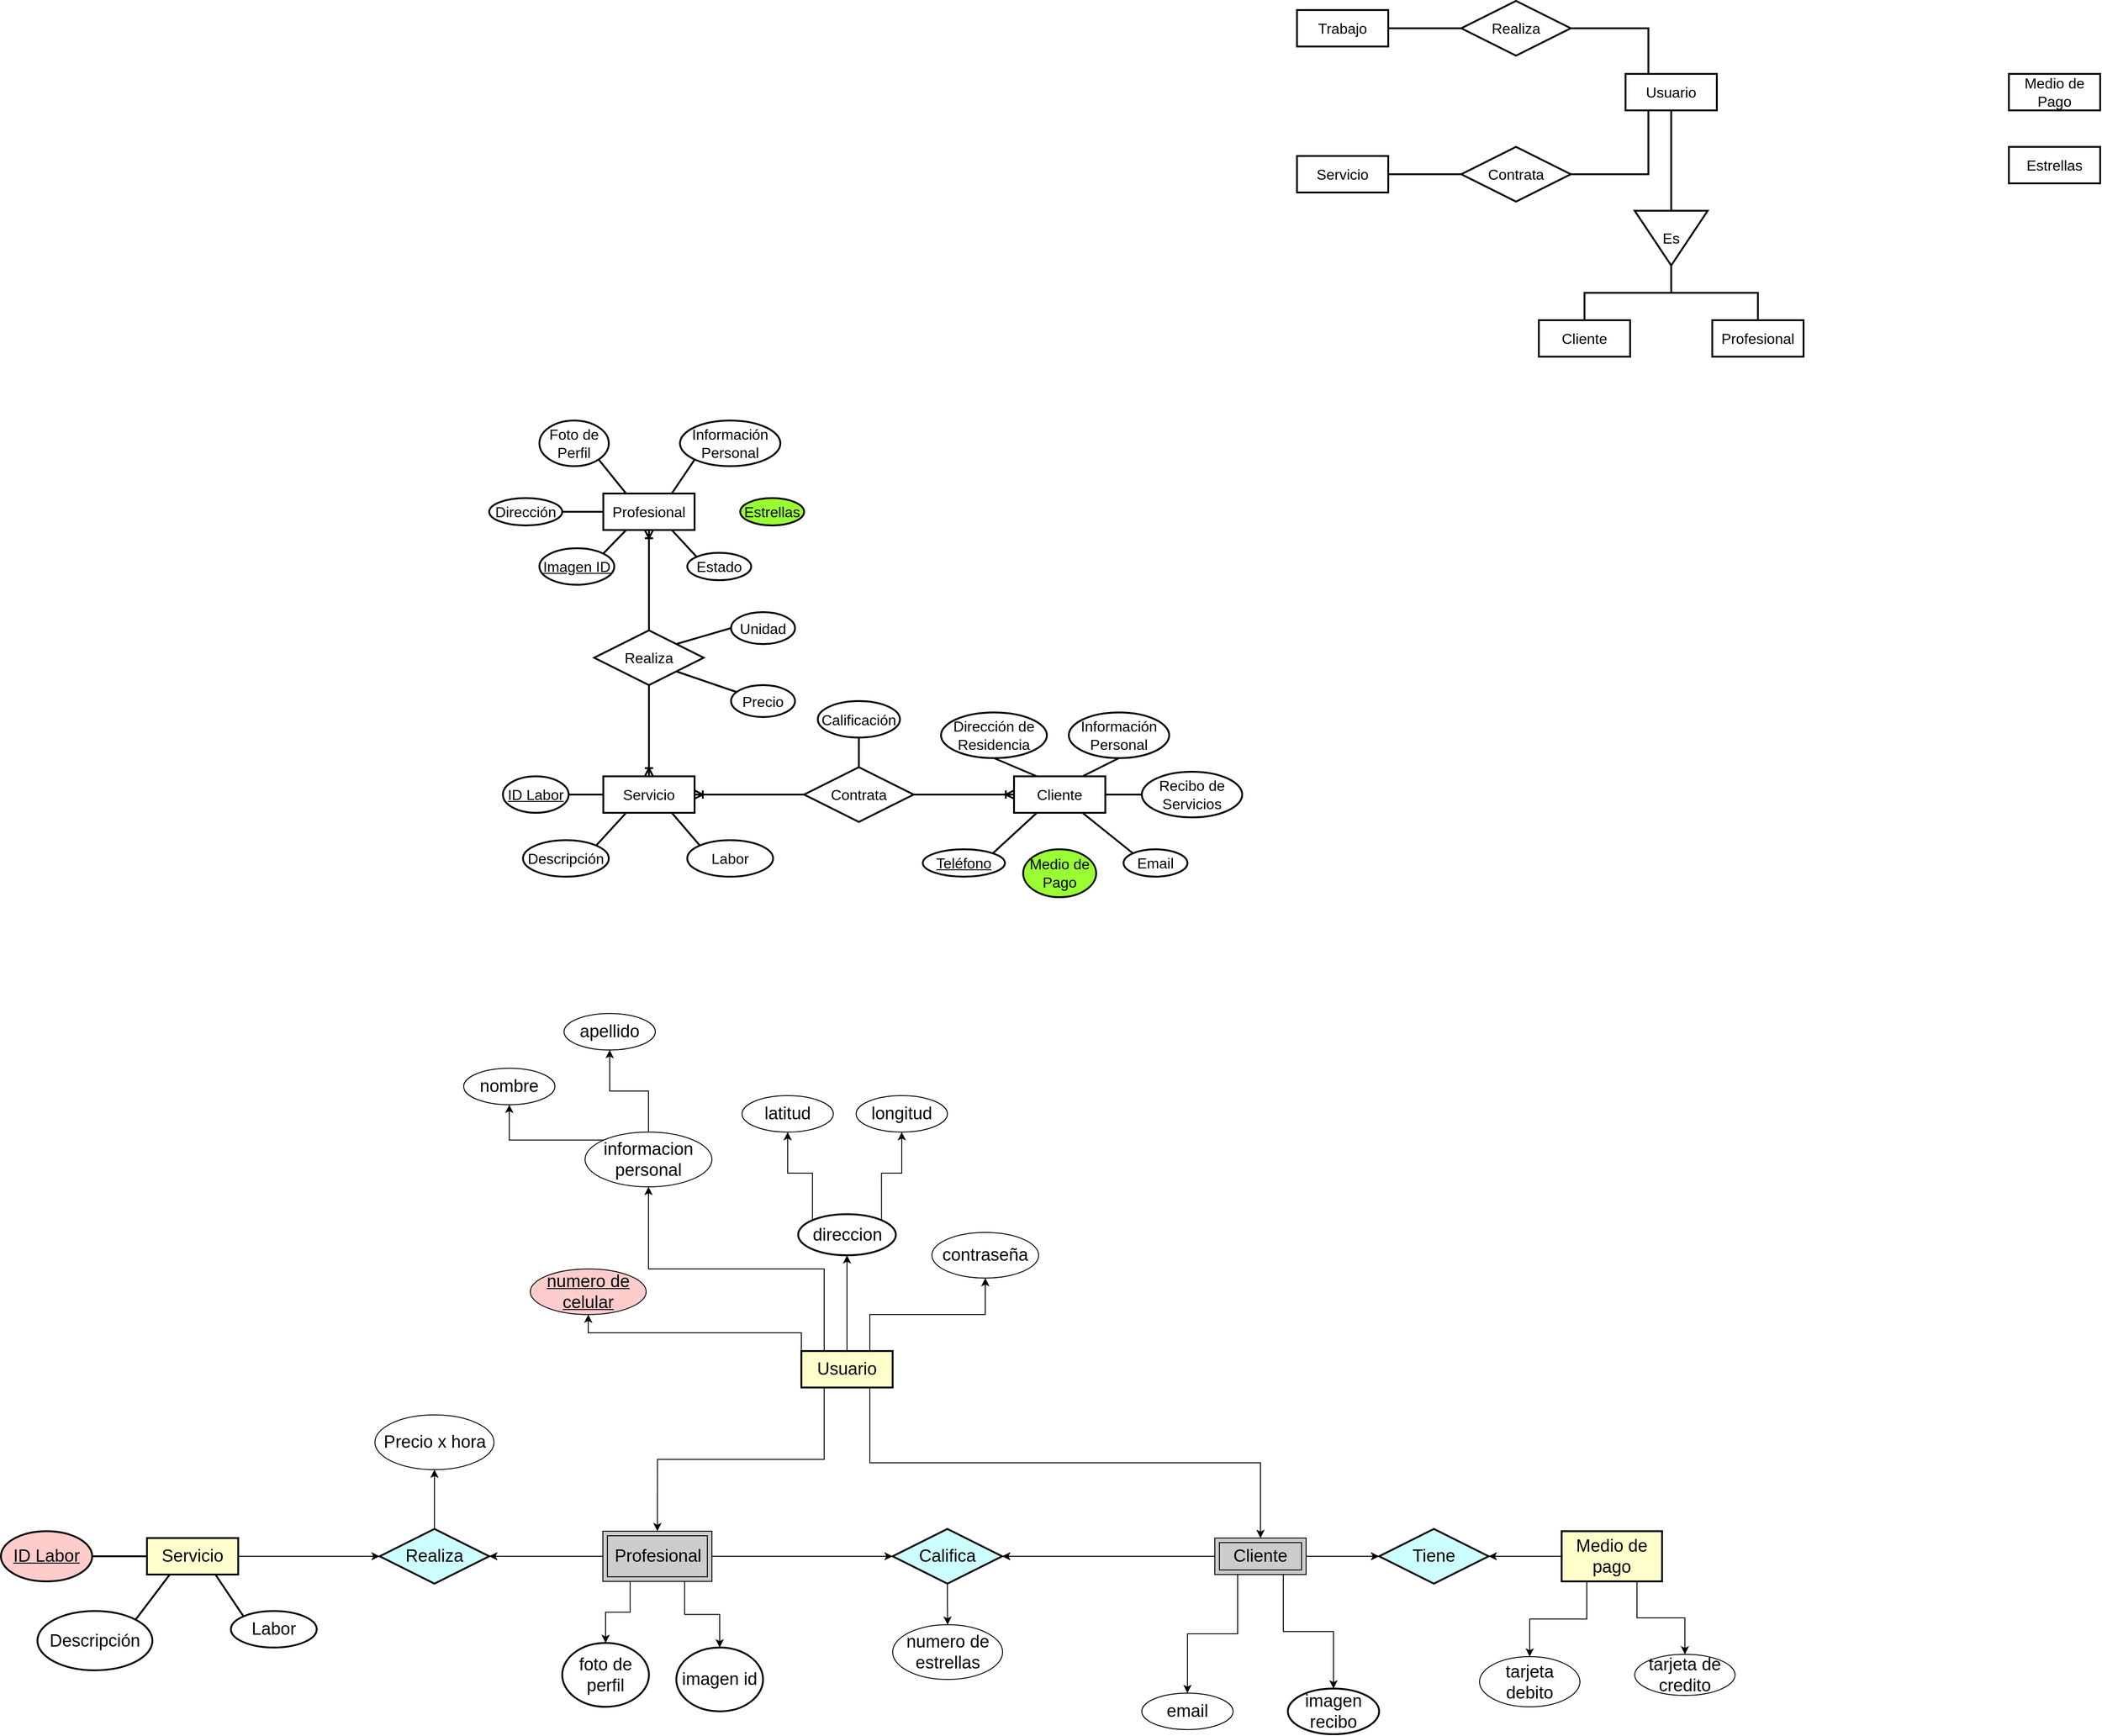<mxfile version="22.1.5" type="github">
  <diagram name="Página-1" id="cCKO2vU_R3Nvwjt6O_Bb">
    <mxGraphModel dx="1639" dy="1651" grid="1" gridSize="10" guides="1" tooltips="1" connect="1" arrows="1" fold="1" page="1" pageScale="1" pageWidth="827" pageHeight="1169" math="0" shadow="0">
      <root>
        <mxCell id="0" />
        <mxCell id="1" parent="0" />
        <mxCell id="8-Lv-CJE16GWGZzQea9U-9" style="edgeStyle=orthogonalEdgeStyle;rounded=0;orthogonalLoop=1;jettySize=auto;html=1;exitX=0.5;exitY=1;exitDx=0;exitDy=0;entryX=0.5;entryY=0;entryDx=0;entryDy=0;strokeWidth=2;endArrow=none;endFill=0;startArrow=ERoneToMany;startFill=0;" parent="1" source="zTk_jniPwo0BafnFYXpP-2" target="8-Lv-CJE16GWGZzQea9U-6" edge="1">
          <mxGeometry relative="1" as="geometry" />
        </mxCell>
        <mxCell id="8-Lv-CJE16GWGZzQea9U-25" style="edgeStyle=orthogonalEdgeStyle;rounded=0;orthogonalLoop=1;jettySize=auto;html=1;exitX=0;exitY=0.5;exitDx=0;exitDy=0;entryX=1;entryY=0.5;entryDx=0;entryDy=0;endArrow=none;endFill=0;strokeWidth=2;" parent="1" source="zTk_jniPwo0BafnFYXpP-2" target="N90UWdWT46t-Qlg6uNlZ-9" edge="1">
          <mxGeometry relative="1" as="geometry" />
        </mxCell>
        <mxCell id="8-Lv-CJE16GWGZzQea9U-27" style="rounded=0;orthogonalLoop=1;jettySize=auto;html=1;exitX=0.25;exitY=0;exitDx=0;exitDy=0;entryX=1;entryY=1;entryDx=0;entryDy=0;endArrow=none;endFill=0;strokeWidth=2;" parent="1" source="zTk_jniPwo0BafnFYXpP-2" target="8-Lv-CJE16GWGZzQea9U-1" edge="1">
          <mxGeometry relative="1" as="geometry" />
        </mxCell>
        <mxCell id="8-Lv-CJE16GWGZzQea9U-28" style="rounded=0;orthogonalLoop=1;jettySize=auto;html=1;exitX=0.75;exitY=0;exitDx=0;exitDy=0;entryX=0;entryY=1;entryDx=0;entryDy=0;endArrow=none;endFill=0;strokeWidth=2;" parent="1" source="zTk_jniPwo0BafnFYXpP-2" target="N90UWdWT46t-Qlg6uNlZ-8" edge="1">
          <mxGeometry relative="1" as="geometry" />
        </mxCell>
        <mxCell id="8-Lv-CJE16GWGZzQea9U-29" style="rounded=0;orthogonalLoop=1;jettySize=auto;html=1;exitX=0.25;exitY=1;exitDx=0;exitDy=0;entryX=1;entryY=0;entryDx=0;entryDy=0;endArrow=none;endFill=0;strokeWidth=2;" parent="1" source="zTk_jniPwo0BafnFYXpP-2" target="8-Lv-CJE16GWGZzQea9U-2" edge="1">
          <mxGeometry relative="1" as="geometry" />
        </mxCell>
        <mxCell id="8-Lv-CJE16GWGZzQea9U-30" style="rounded=0;orthogonalLoop=1;jettySize=auto;html=1;exitX=0.75;exitY=1;exitDx=0;exitDy=0;entryX=0;entryY=0;entryDx=0;entryDy=0;endArrow=none;endFill=0;strokeWidth=2;" parent="1" source="zTk_jniPwo0BafnFYXpP-2" target="8-Lv-CJE16GWGZzQea9U-19" edge="1">
          <mxGeometry relative="1" as="geometry" />
        </mxCell>
        <mxCell id="zTk_jniPwo0BafnFYXpP-2" value="Profesional" style="whiteSpace=wrap;html=1;align=center;strokeWidth=2;fontSize=16;" parent="1" vertex="1">
          <mxGeometry x="150" y="340" width="100" height="40" as="geometry" />
        </mxCell>
        <mxCell id="8-Lv-CJE16GWGZzQea9U-40" style="edgeStyle=orthogonalEdgeStyle;rounded=0;orthogonalLoop=1;jettySize=auto;html=1;exitX=0;exitY=0.5;exitDx=0;exitDy=0;entryX=1;entryY=0.5;entryDx=0;entryDy=0;endArrow=none;endFill=0;strokeWidth=2;startArrow=ERoneToMany;startFill=0;" parent="1" source="zTk_jniPwo0BafnFYXpP-5" target="N90UWdWT46t-Qlg6uNlZ-3" edge="1">
          <mxGeometry relative="1" as="geometry" />
        </mxCell>
        <mxCell id="8-Lv-CJE16GWGZzQea9U-42" style="rounded=0;orthogonalLoop=1;jettySize=auto;html=1;exitX=0.25;exitY=1;exitDx=0;exitDy=0;entryX=1;entryY=0;entryDx=0;entryDy=0;endArrow=none;endFill=0;strokeWidth=2;" parent="1" source="zTk_jniPwo0BafnFYXpP-5" target="8-Lv-CJE16GWGZzQea9U-16" edge="1">
          <mxGeometry relative="1" as="geometry" />
        </mxCell>
        <mxCell id="8-Lv-CJE16GWGZzQea9U-43" style="rounded=0;orthogonalLoop=1;jettySize=auto;html=1;exitX=0.75;exitY=1;exitDx=0;exitDy=0;entryX=0;entryY=0;entryDx=0;entryDy=0;endArrow=none;endFill=0;strokeWidth=2;" parent="1" source="zTk_jniPwo0BafnFYXpP-5" target="8-Lv-CJE16GWGZzQea9U-17" edge="1">
          <mxGeometry relative="1" as="geometry" />
        </mxCell>
        <mxCell id="8-Lv-CJE16GWGZzQea9U-44" style="rounded=0;orthogonalLoop=1;jettySize=auto;html=1;exitX=1;exitY=0.5;exitDx=0;exitDy=0;endArrow=none;endFill=0;strokeWidth=2;" parent="1" source="zTk_jniPwo0BafnFYXpP-5" target="8-Lv-CJE16GWGZzQea9U-15" edge="1">
          <mxGeometry relative="1" as="geometry" />
        </mxCell>
        <mxCell id="8-Lv-CJE16GWGZzQea9U-45" style="rounded=0;orthogonalLoop=1;jettySize=auto;html=1;exitX=0.25;exitY=0;exitDx=0;exitDy=0;entryX=0.5;entryY=1;entryDx=0;entryDy=0;endArrow=none;endFill=0;strokeWidth=2;" parent="1" source="zTk_jniPwo0BafnFYXpP-5" target="8-Lv-CJE16GWGZzQea9U-14" edge="1">
          <mxGeometry relative="1" as="geometry" />
        </mxCell>
        <mxCell id="zTk_jniPwo0BafnFYXpP-5" value="&lt;div&gt;Cliente&lt;/div&gt;" style="whiteSpace=wrap;html=1;align=center;strokeWidth=2;fontSize=16;" parent="1" vertex="1">
          <mxGeometry x="600" y="650" width="100" height="40" as="geometry" />
        </mxCell>
        <mxCell id="8-Lv-CJE16GWGZzQea9U-39" style="edgeStyle=orthogonalEdgeStyle;rounded=0;orthogonalLoop=1;jettySize=auto;html=1;exitX=0.5;exitY=0;exitDx=0;exitDy=0;entryX=0.5;entryY=1;entryDx=0;entryDy=0;endArrow=none;endFill=0;strokeWidth=2;" parent="1" source="N90UWdWT46t-Qlg6uNlZ-3" target="8-Lv-CJE16GWGZzQea9U-23" edge="1">
          <mxGeometry relative="1" as="geometry" />
        </mxCell>
        <mxCell id="N90UWdWT46t-Qlg6uNlZ-3" value="Contrata" style="shape=rhombus;perimeter=rhombusPerimeter;whiteSpace=wrap;html=1;align=center;strokeWidth=2;fontSize=16;" parent="1" vertex="1">
          <mxGeometry x="370" y="640" width="120" height="60" as="geometry" />
        </mxCell>
        <mxCell id="N90UWdWT46t-Qlg6uNlZ-8" value="Información Personal" style="ellipse;whiteSpace=wrap;html=1;align=center;fontSize=16;strokeWidth=2;" parent="1" vertex="1">
          <mxGeometry x="234" y="260" width="110" height="50" as="geometry" />
        </mxCell>
        <mxCell id="N90UWdWT46t-Qlg6uNlZ-9" value="Dirección" style="ellipse;whiteSpace=wrap;html=1;align=center;fontSize=16;strokeWidth=2;" parent="1" vertex="1">
          <mxGeometry x="25" y="345" width="80" height="30" as="geometry" />
        </mxCell>
        <mxCell id="8-Lv-CJE16GWGZzQea9U-1" value="Foto de Perfil" style="ellipse;whiteSpace=wrap;html=1;align=center;fontSize=16;strokeWidth=2;" parent="1" vertex="1">
          <mxGeometry x="80" y="260" width="76" height="50" as="geometry" />
        </mxCell>
        <mxCell id="8-Lv-CJE16GWGZzQea9U-2" value="Imagen ID" style="ellipse;whiteSpace=wrap;html=1;align=center;fontSize=16;strokeWidth=2;fontStyle=4" parent="1" vertex="1">
          <mxGeometry x="80" y="400" width="82" height="40" as="geometry" />
        </mxCell>
        <mxCell id="8-Lv-CJE16GWGZzQea9U-32" style="edgeStyle=orthogonalEdgeStyle;rounded=0;orthogonalLoop=1;jettySize=auto;html=1;exitX=1;exitY=0.5;exitDx=0;exitDy=0;endArrow=none;endFill=0;strokeWidth=2;" parent="1" source="8-Lv-CJE16GWGZzQea9U-3" target="8-Lv-CJE16GWGZzQea9U-4" edge="1">
          <mxGeometry relative="1" as="geometry" />
        </mxCell>
        <mxCell id="8-Lv-CJE16GWGZzQea9U-3" value="ID Labor" style="ellipse;whiteSpace=wrap;html=1;align=center;fontSize=16;strokeWidth=2;fontStyle=4" parent="1" vertex="1">
          <mxGeometry x="40" y="650" width="72" height="40" as="geometry" />
        </mxCell>
        <mxCell id="8-Lv-CJE16GWGZzQea9U-35" style="rounded=0;orthogonalLoop=1;jettySize=auto;html=1;exitX=0.75;exitY=1;exitDx=0;exitDy=0;entryX=0;entryY=0;entryDx=0;entryDy=0;endArrow=none;endFill=0;strokeWidth=2;" parent="1" source="8-Lv-CJE16GWGZzQea9U-4" target="8-Lv-CJE16GWGZzQea9U-5" edge="1">
          <mxGeometry relative="1" as="geometry" />
        </mxCell>
        <mxCell id="8-Lv-CJE16GWGZzQea9U-37" style="rounded=0;orthogonalLoop=1;jettySize=auto;html=1;exitX=0.25;exitY=1;exitDx=0;exitDy=0;entryX=1;entryY=0;entryDx=0;entryDy=0;endArrow=none;endFill=0;strokeWidth=2;" parent="1" source="8-Lv-CJE16GWGZzQea9U-4" target="8-Lv-CJE16GWGZzQea9U-20" edge="1">
          <mxGeometry relative="1" as="geometry" />
        </mxCell>
        <mxCell id="8-Lv-CJE16GWGZzQea9U-38" style="edgeStyle=orthogonalEdgeStyle;rounded=0;orthogonalLoop=1;jettySize=auto;html=1;exitX=1;exitY=0.5;exitDx=0;exitDy=0;entryX=0;entryY=0.5;entryDx=0;entryDy=0;endArrow=none;endFill=0;strokeWidth=2;startArrow=ERoneToMany;startFill=0;" parent="1" source="8-Lv-CJE16GWGZzQea9U-4" target="N90UWdWT46t-Qlg6uNlZ-3" edge="1">
          <mxGeometry relative="1" as="geometry" />
        </mxCell>
        <mxCell id="8-Lv-CJE16GWGZzQea9U-4" value="Servicio" style="whiteSpace=wrap;html=1;align=center;strokeWidth=2;fontSize=16;" parent="1" vertex="1">
          <mxGeometry x="150" y="650" width="100" height="40" as="geometry" />
        </mxCell>
        <mxCell id="8-Lv-CJE16GWGZzQea9U-5" value="Labor" style="ellipse;whiteSpace=wrap;html=1;align=center;fontSize=16;strokeWidth=2;" parent="1" vertex="1">
          <mxGeometry x="242" y="720" width="94" height="40" as="geometry" />
        </mxCell>
        <mxCell id="8-Lv-CJE16GWGZzQea9U-10" style="edgeStyle=orthogonalEdgeStyle;rounded=0;orthogonalLoop=1;jettySize=auto;html=1;exitX=0.5;exitY=1;exitDx=0;exitDy=0;endArrow=ERoneToMany;endFill=0;strokeWidth=2;" parent="1" source="8-Lv-CJE16GWGZzQea9U-6" target="8-Lv-CJE16GWGZzQea9U-4" edge="1">
          <mxGeometry relative="1" as="geometry" />
        </mxCell>
        <mxCell id="8-Lv-CJE16GWGZzQea9U-31" style="rounded=0;orthogonalLoop=1;jettySize=auto;html=1;exitX=1;exitY=1;exitDx=0;exitDy=0;endArrow=none;endFill=0;strokeWidth=2;" parent="1" source="8-Lv-CJE16GWGZzQea9U-6" target="8-Lv-CJE16GWGZzQea9U-8" edge="1">
          <mxGeometry relative="1" as="geometry" />
        </mxCell>
        <mxCell id="_5Z4qYRN5UY5JMDbhOnx-2" style="rounded=0;orthogonalLoop=1;jettySize=auto;html=1;exitX=1;exitY=0;exitDx=0;exitDy=0;entryX=0;entryY=0.5;entryDx=0;entryDy=0;endArrow=none;endFill=0;strokeWidth=2;" parent="1" source="8-Lv-CJE16GWGZzQea9U-6" target="_5Z4qYRN5UY5JMDbhOnx-1" edge="1">
          <mxGeometry relative="1" as="geometry" />
        </mxCell>
        <mxCell id="8-Lv-CJE16GWGZzQea9U-6" value="Realiza" style="shape=rhombus;perimeter=rhombusPerimeter;whiteSpace=wrap;html=1;align=center;strokeWidth=2;fontSize=16;" parent="1" vertex="1">
          <mxGeometry x="140" y="490" width="120" height="60" as="geometry" />
        </mxCell>
        <mxCell id="8-Lv-CJE16GWGZzQea9U-8" value="Precio" style="ellipse;whiteSpace=wrap;html=1;align=center;fontSize=16;strokeWidth=2;" parent="1" vertex="1">
          <mxGeometry x="290" y="550" width="70" height="35" as="geometry" />
        </mxCell>
        <mxCell id="8-Lv-CJE16GWGZzQea9U-46" style="rounded=0;orthogonalLoop=1;jettySize=auto;html=1;exitX=0.5;exitY=1;exitDx=0;exitDy=0;entryX=0.75;entryY=0;entryDx=0;entryDy=0;endArrow=none;endFill=0;strokeWidth=2;" parent="1" source="8-Lv-CJE16GWGZzQea9U-13" target="zTk_jniPwo0BafnFYXpP-5" edge="1">
          <mxGeometry relative="1" as="geometry" />
        </mxCell>
        <mxCell id="8-Lv-CJE16GWGZzQea9U-13" value="Información Personal" style="ellipse;whiteSpace=wrap;html=1;align=center;fontSize=16;strokeWidth=2;" parent="1" vertex="1">
          <mxGeometry x="660" y="580" width="110" height="50" as="geometry" />
        </mxCell>
        <mxCell id="8-Lv-CJE16GWGZzQea9U-14" value="Dirección de Residencia" style="ellipse;whiteSpace=wrap;html=1;align=center;fontSize=16;strokeWidth=2;" parent="1" vertex="1">
          <mxGeometry x="520" y="580" width="116" height="50" as="geometry" />
        </mxCell>
        <mxCell id="8-Lv-CJE16GWGZzQea9U-15" value="Recibo de Servicios" style="ellipse;whiteSpace=wrap;html=1;align=center;fontSize=16;strokeWidth=2;" parent="1" vertex="1">
          <mxGeometry x="740" y="645" width="110" height="50" as="geometry" />
        </mxCell>
        <mxCell id="8-Lv-CJE16GWGZzQea9U-16" value="Teléfono" style="ellipse;whiteSpace=wrap;html=1;align=center;fontSize=16;strokeWidth=2;fontStyle=4" parent="1" vertex="1">
          <mxGeometry x="500" y="730" width="90" height="30" as="geometry" />
        </mxCell>
        <mxCell id="8-Lv-CJE16GWGZzQea9U-17" value="Email" style="ellipse;whiteSpace=wrap;html=1;align=center;fontSize=16;strokeWidth=2;" parent="1" vertex="1">
          <mxGeometry x="720" y="730" width="70" height="30" as="geometry" />
        </mxCell>
        <mxCell id="8-Lv-CJE16GWGZzQea9U-18" value="Medio de Pago" style="ellipse;whiteSpace=wrap;html=1;align=center;fontSize=16;strokeWidth=2;fillColor=#99FF33;" parent="1" vertex="1">
          <mxGeometry x="610" y="730" width="80" height="52.5" as="geometry" />
        </mxCell>
        <mxCell id="8-Lv-CJE16GWGZzQea9U-19" value="Estado" style="ellipse;whiteSpace=wrap;html=1;align=center;fontSize=16;strokeWidth=2;" parent="1" vertex="1">
          <mxGeometry x="242" y="405" width="70" height="30" as="geometry" />
        </mxCell>
        <mxCell id="8-Lv-CJE16GWGZzQea9U-20" value="Descripción" style="ellipse;whiteSpace=wrap;html=1;align=center;fontSize=16;strokeWidth=2;" parent="1" vertex="1">
          <mxGeometry x="62" y="720" width="94" height="40" as="geometry" />
        </mxCell>
        <mxCell id="8-Lv-CJE16GWGZzQea9U-22" value="Estrellas" style="ellipse;whiteSpace=wrap;html=1;align=center;fontSize=16;strokeWidth=2;fillColor=#99FF33;" parent="1" vertex="1">
          <mxGeometry x="300" y="345" width="70" height="30" as="geometry" />
        </mxCell>
        <mxCell id="8-Lv-CJE16GWGZzQea9U-23" value="Calificación" style="ellipse;whiteSpace=wrap;html=1;align=center;fontSize=16;strokeWidth=2;" parent="1" vertex="1">
          <mxGeometry x="385" y="567.5" width="90" height="40" as="geometry" />
        </mxCell>
        <mxCell id="_5Z4qYRN5UY5JMDbhOnx-1" value="Unidad" style="ellipse;whiteSpace=wrap;html=1;align=center;fontSize=16;strokeWidth=2;" parent="1" vertex="1">
          <mxGeometry x="290" y="470" width="70" height="35" as="geometry" />
        </mxCell>
        <mxCell id="8xtOcs_HcPYPPj-CtHhS-1" style="edgeStyle=orthogonalEdgeStyle;rounded=0;orthogonalLoop=1;jettySize=auto;html=1;exitX=0.25;exitY=1;exitDx=0;exitDy=0;entryX=0.5;entryY=0;entryDx=0;entryDy=0;fontSize=19;" parent="1" source="8xtOcs_HcPYPPj-CtHhS-8" target="8xtOcs_HcPYPPj-CtHhS-12" edge="1">
          <mxGeometry relative="1" as="geometry" />
        </mxCell>
        <mxCell id="8xtOcs_HcPYPPj-CtHhS-2" style="edgeStyle=orthogonalEdgeStyle;rounded=0;orthogonalLoop=1;jettySize=auto;html=1;exitX=0.75;exitY=1;exitDx=0;exitDy=0;entryX=0.5;entryY=0;entryDx=0;entryDy=0;fontSize=19;" parent="1" source="8xtOcs_HcPYPPj-CtHhS-8" target="8xtOcs_HcPYPPj-CtHhS-15" edge="1">
          <mxGeometry relative="1" as="geometry" />
        </mxCell>
        <mxCell id="8xtOcs_HcPYPPj-CtHhS-3" style="edgeStyle=orthogonalEdgeStyle;rounded=0;orthogonalLoop=1;jettySize=auto;html=1;exitX=0.5;exitY=0;exitDx=0;exitDy=0;entryX=0.5;entryY=1;entryDx=0;entryDy=0;fontSize=19;" parent="1" source="8xtOcs_HcPYPPj-CtHhS-8" target="8xtOcs_HcPYPPj-CtHhS-18" edge="1">
          <mxGeometry relative="1" as="geometry" />
        </mxCell>
        <mxCell id="8xtOcs_HcPYPPj-CtHhS-4" style="edgeStyle=orthogonalEdgeStyle;rounded=0;orthogonalLoop=1;jettySize=auto;html=1;exitX=0;exitY=0;exitDx=0;exitDy=0;entryX=0.5;entryY=1;entryDx=0;entryDy=0;fontSize=19;" parent="1" source="8xtOcs_HcPYPPj-CtHhS-8" target="8xtOcs_HcPYPPj-CtHhS-33" edge="1">
          <mxGeometry relative="1" as="geometry">
            <mxPoint x="167" y="1230" as="targetPoint" />
          </mxGeometry>
        </mxCell>
        <mxCell id="8xtOcs_HcPYPPj-CtHhS-5" style="edgeStyle=orthogonalEdgeStyle;rounded=0;orthogonalLoop=1;jettySize=auto;html=1;exitX=0.25;exitY=0;exitDx=0;exitDy=0;entryX=0.5;entryY=1;entryDx=0;entryDy=0;fontSize=19;" parent="1" source="8xtOcs_HcPYPPj-CtHhS-8" target="8xtOcs_HcPYPPj-CtHhS-26" edge="1">
          <mxGeometry relative="1" as="geometry" />
        </mxCell>
        <mxCell id="8xtOcs_HcPYPPj-CtHhS-7" style="edgeStyle=orthogonalEdgeStyle;rounded=0;orthogonalLoop=1;jettySize=auto;html=1;exitX=0.75;exitY=0;exitDx=0;exitDy=0;entryX=0.5;entryY=1;entryDx=0;entryDy=0;fontSize=19;" parent="1" source="8xtOcs_HcPYPPj-CtHhS-8" target="8xtOcs_HcPYPPj-CtHhS-32" edge="1">
          <mxGeometry relative="1" as="geometry" />
        </mxCell>
        <mxCell id="8xtOcs_HcPYPPj-CtHhS-8" value="Usuario" style="whiteSpace=wrap;html=1;align=center;strokeWidth=2;fontSize=19;fillColor=#FFFFCC;" parent="1" vertex="1">
          <mxGeometry x="367" y="1280" width="100" height="40" as="geometry" />
        </mxCell>
        <mxCell id="8xtOcs_HcPYPPj-CtHhS-10" style="edgeStyle=orthogonalEdgeStyle;rounded=0;orthogonalLoop=1;jettySize=auto;html=1;exitX=0;exitY=0.5;exitDx=0;exitDy=0;entryX=1;entryY=0.5;entryDx=0;entryDy=0;fontSize=19;" parent="1" source="8xtOcs_HcPYPPj-CtHhS-12" target="8xtOcs_HcPYPPj-CtHhS-28" edge="1">
          <mxGeometry relative="1" as="geometry" />
        </mxCell>
        <mxCell id="8xtOcs_HcPYPPj-CtHhS-60" style="edgeStyle=orthogonalEdgeStyle;rounded=0;orthogonalLoop=1;jettySize=auto;html=1;exitX=1;exitY=0.5;exitDx=0;exitDy=0;entryX=0;entryY=0.5;entryDx=0;entryDy=0;fontSize=19;" parent="1" source="8xtOcs_HcPYPPj-CtHhS-12" target="8xtOcs_HcPYPPj-CtHhS-58" edge="1">
          <mxGeometry relative="1" as="geometry" />
        </mxCell>
        <mxCell id="8xtOcs_HcPYPPj-CtHhS-78" style="edgeStyle=orthogonalEdgeStyle;rounded=0;orthogonalLoop=1;jettySize=auto;html=1;exitX=0.25;exitY=1;exitDx=0;exitDy=0;entryX=0.5;entryY=0;entryDx=0;entryDy=0;fontSize=19;" parent="1" source="8xtOcs_HcPYPPj-CtHhS-12" target="8xtOcs_HcPYPPj-CtHhS-21" edge="1">
          <mxGeometry relative="1" as="geometry" />
        </mxCell>
        <mxCell id="8xtOcs_HcPYPPj-CtHhS-79" style="edgeStyle=orthogonalEdgeStyle;rounded=0;orthogonalLoop=1;jettySize=auto;html=1;exitX=0.75;exitY=1;exitDx=0;exitDy=0;entryX=0.5;entryY=0;entryDx=0;entryDy=0;fontSize=19;" parent="1" source="8xtOcs_HcPYPPj-CtHhS-12" target="8xtOcs_HcPYPPj-CtHhS-77" edge="1">
          <mxGeometry relative="1" as="geometry" />
        </mxCell>
        <mxCell id="8xtOcs_HcPYPPj-CtHhS-12" value="Profesional" style="shape=ext;margin=3;double=1;whiteSpace=wrap;html=1;align=center;fillColor=#CCCCCC;fontSize=19;" parent="1" vertex="1">
          <mxGeometry x="149.5" y="1477.5" width="119.5" height="55" as="geometry" />
        </mxCell>
        <mxCell id="8xtOcs_HcPYPPj-CtHhS-61" style="edgeStyle=orthogonalEdgeStyle;rounded=0;orthogonalLoop=1;jettySize=auto;html=1;exitX=0;exitY=0.5;exitDx=0;exitDy=0;entryX=1;entryY=0.5;entryDx=0;entryDy=0;fontSize=19;" parent="1" source="8xtOcs_HcPYPPj-CtHhS-15" target="8xtOcs_HcPYPPj-CtHhS-58" edge="1">
          <mxGeometry relative="1" as="geometry" />
        </mxCell>
        <mxCell id="8xtOcs_HcPYPPj-CtHhS-70" style="edgeStyle=orthogonalEdgeStyle;rounded=0;orthogonalLoop=1;jettySize=auto;html=1;exitX=1;exitY=0.5;exitDx=0;exitDy=0;entryX=0;entryY=0.5;entryDx=0;entryDy=0;fontSize=19;" parent="1" source="8xtOcs_HcPYPPj-CtHhS-15" target="8xtOcs_HcPYPPj-CtHhS-69" edge="1">
          <mxGeometry relative="1" as="geometry" />
        </mxCell>
        <mxCell id="8xtOcs_HcPYPPj-CtHhS-81" style="edgeStyle=orthogonalEdgeStyle;rounded=0;orthogonalLoop=1;jettySize=auto;html=1;exitX=0.25;exitY=1;exitDx=0;exitDy=0;entryX=0.5;entryY=0;entryDx=0;entryDy=0;fontSize=19;" parent="1" source="8xtOcs_HcPYPPj-CtHhS-15" target="8xtOcs_HcPYPPj-CtHhS-31" edge="1">
          <mxGeometry relative="1" as="geometry" />
        </mxCell>
        <mxCell id="8xtOcs_HcPYPPj-CtHhS-82" style="edgeStyle=orthogonalEdgeStyle;rounded=0;orthogonalLoop=1;jettySize=auto;html=1;exitX=0.75;exitY=1;exitDx=0;exitDy=0;entryX=0.5;entryY=0;entryDx=0;entryDy=0;fontSize=19;" parent="1" source="8xtOcs_HcPYPPj-CtHhS-15" target="8xtOcs_HcPYPPj-CtHhS-30" edge="1">
          <mxGeometry relative="1" as="geometry" />
        </mxCell>
        <mxCell id="8xtOcs_HcPYPPj-CtHhS-15" value="Cliente" style="shape=ext;margin=3;double=1;whiteSpace=wrap;html=1;align=center;fillColor=#CCCCCC;fontSize=19;" parent="1" vertex="1">
          <mxGeometry x="820" y="1485" width="100" height="40" as="geometry" />
        </mxCell>
        <mxCell id="8xtOcs_HcPYPPj-CtHhS-16" style="edgeStyle=orthogonalEdgeStyle;rounded=0;orthogonalLoop=1;jettySize=auto;html=1;exitX=0;exitY=0;exitDx=0;exitDy=0;entryX=0.5;entryY=1;entryDx=0;entryDy=0;fontSize=19;" parent="1" source="8xtOcs_HcPYPPj-CtHhS-18" target="8xtOcs_HcPYPPj-CtHhS-20" edge="1">
          <mxGeometry relative="1" as="geometry" />
        </mxCell>
        <mxCell id="8xtOcs_HcPYPPj-CtHhS-17" style="edgeStyle=orthogonalEdgeStyle;rounded=0;orthogonalLoop=1;jettySize=auto;html=1;exitX=1;exitY=0;exitDx=0;exitDy=0;entryX=0.5;entryY=1;entryDx=0;entryDy=0;fontSize=19;" parent="1" source="8xtOcs_HcPYPPj-CtHhS-18" target="8xtOcs_HcPYPPj-CtHhS-19" edge="1">
          <mxGeometry relative="1" as="geometry" />
        </mxCell>
        <mxCell id="8xtOcs_HcPYPPj-CtHhS-18" value="direccion" style="ellipse;whiteSpace=wrap;html=1;align=center;fontSize=19;strokeWidth=2;" parent="1" vertex="1">
          <mxGeometry x="363.5" y="1130" width="107" height="45" as="geometry" />
        </mxCell>
        <mxCell id="8xtOcs_HcPYPPj-CtHhS-19" value="longitud" style="ellipse;whiteSpace=wrap;html=1;align=center;fontSize=19;" parent="1" vertex="1">
          <mxGeometry x="427" y="1000" width="100" height="40" as="geometry" />
        </mxCell>
        <mxCell id="8xtOcs_HcPYPPj-CtHhS-20" value="latitud" style="ellipse;whiteSpace=wrap;html=1;align=center;fontSize=19;" parent="1" vertex="1">
          <mxGeometry x="302" y="1000" width="100" height="40" as="geometry" />
        </mxCell>
        <mxCell id="8xtOcs_HcPYPPj-CtHhS-21" value="foto de perfil" style="ellipse;whiteSpace=wrap;html=1;align=center;fontSize=19;strokeWidth=2;" parent="1" vertex="1">
          <mxGeometry x="105" y="1600" width="95" height="70" as="geometry" />
        </mxCell>
        <mxCell id="8xtOcs_HcPYPPj-CtHhS-22" value="apellido" style="ellipse;whiteSpace=wrap;html=1;align=center;fontSize=19;" parent="1" vertex="1">
          <mxGeometry x="107" y="910" width="100" height="40" as="geometry" />
        </mxCell>
        <mxCell id="8xtOcs_HcPYPPj-CtHhS-23" value="nombre" style="ellipse;whiteSpace=wrap;html=1;align=center;fontSize=19;" parent="1" vertex="1">
          <mxGeometry x="-3" y="970" width="100" height="40" as="geometry" />
        </mxCell>
        <mxCell id="8xtOcs_HcPYPPj-CtHhS-24" style="edgeStyle=orthogonalEdgeStyle;rounded=0;orthogonalLoop=1;jettySize=auto;html=1;exitX=0;exitY=0;exitDx=0;exitDy=0;entryX=0.5;entryY=1;entryDx=0;entryDy=0;fontSize=19;" parent="1" source="8xtOcs_HcPYPPj-CtHhS-26" target="8xtOcs_HcPYPPj-CtHhS-23" edge="1">
          <mxGeometry relative="1" as="geometry" />
        </mxCell>
        <mxCell id="8xtOcs_HcPYPPj-CtHhS-25" style="edgeStyle=orthogonalEdgeStyle;rounded=0;orthogonalLoop=1;jettySize=auto;html=1;exitX=0.5;exitY=0;exitDx=0;exitDy=0;entryX=0.5;entryY=1;entryDx=0;entryDy=0;fontSize=19;" parent="1" source="8xtOcs_HcPYPPj-CtHhS-26" target="8xtOcs_HcPYPPj-CtHhS-22" edge="1">
          <mxGeometry relative="1" as="geometry" />
        </mxCell>
        <mxCell id="8xtOcs_HcPYPPj-CtHhS-26" value="informacion personal" style="ellipse;whiteSpace=wrap;html=1;align=center;fontSize=19;" parent="1" vertex="1">
          <mxGeometry x="130" y="1040" width="139" height="60" as="geometry" />
        </mxCell>
        <mxCell id="8xtOcs_HcPYPPj-CtHhS-27" style="edgeStyle=orthogonalEdgeStyle;rounded=0;orthogonalLoop=1;jettySize=auto;html=1;exitX=0.5;exitY=0;exitDx=0;exitDy=0;entryX=0.5;entryY=1;entryDx=0;entryDy=0;fontSize=19;" parent="1" source="8xtOcs_HcPYPPj-CtHhS-28" target="8xtOcs_HcPYPPj-CtHhS-29" edge="1">
          <mxGeometry relative="1" as="geometry" />
        </mxCell>
        <mxCell id="8xtOcs_HcPYPPj-CtHhS-28" value="Realiza" style="shape=rhombus;perimeter=rhombusPerimeter;whiteSpace=wrap;html=1;align=center;strokeWidth=2;fontSize=19;fillColor=#CCFFFF;" parent="1" vertex="1">
          <mxGeometry x="-95" y="1475" width="120" height="60" as="geometry" />
        </mxCell>
        <mxCell id="8xtOcs_HcPYPPj-CtHhS-29" value="Precio x hora" style="ellipse;whiteSpace=wrap;html=1;align=center;fontSize=19;" parent="1" vertex="1">
          <mxGeometry x="-100.25" y="1350" width="130.5" height="60" as="geometry" />
        </mxCell>
        <mxCell id="8xtOcs_HcPYPPj-CtHhS-30" value="imagen recibo" style="ellipse;whiteSpace=wrap;html=1;align=center;fontSize=19;strokeWidth=2;" parent="1" vertex="1">
          <mxGeometry x="900" y="1650" width="100" height="50" as="geometry" />
        </mxCell>
        <mxCell id="8xtOcs_HcPYPPj-CtHhS-31" value="email" style="ellipse;whiteSpace=wrap;html=1;align=center;fontSize=19;" parent="1" vertex="1">
          <mxGeometry x="740" y="1655" width="100" height="40" as="geometry" />
        </mxCell>
        <mxCell id="8xtOcs_HcPYPPj-CtHhS-32" value="contraseña" style="ellipse;whiteSpace=wrap;html=1;align=center;fontSize=19;" parent="1" vertex="1">
          <mxGeometry x="510" y="1150" width="117" height="50" as="geometry" />
        </mxCell>
        <mxCell id="8xtOcs_HcPYPPj-CtHhS-33" value="numero de celular" style="ellipse;whiteSpace=wrap;html=1;align=center;fontStyle=4;fillColor=#FFCCCC;fontSize=19;" parent="1" vertex="1">
          <mxGeometry x="70" y="1190" width="127" height="50" as="geometry" />
        </mxCell>
        <mxCell id="8xtOcs_HcPYPPj-CtHhS-34" style="edgeStyle=orthogonalEdgeStyle;rounded=0;orthogonalLoop=1;jettySize=auto;html=1;exitX=1;exitY=0.5;exitDx=0;exitDy=0;endArrow=none;endFill=0;strokeWidth=2;fontSize=19;" parent="1" source="8xtOcs_HcPYPPj-CtHhS-35" target="8xtOcs_HcPYPPj-CtHhS-38" edge="1">
          <mxGeometry relative="1" as="geometry" />
        </mxCell>
        <mxCell id="8xtOcs_HcPYPPj-CtHhS-35" value="ID Labor" style="ellipse;whiteSpace=wrap;html=1;align=center;fontSize=19;strokeWidth=2;fontStyle=4;fillColor=#FFCCCC;" parent="1" vertex="1">
          <mxGeometry x="-510" y="1477.5" width="100" height="55" as="geometry" />
        </mxCell>
        <mxCell id="8xtOcs_HcPYPPj-CtHhS-36" style="rounded=0;orthogonalLoop=1;jettySize=auto;html=1;exitX=0.75;exitY=1;exitDx=0;exitDy=0;entryX=0;entryY=0;entryDx=0;entryDy=0;endArrow=none;endFill=0;strokeWidth=2;fontSize=19;" parent="1" source="8xtOcs_HcPYPPj-CtHhS-38" target="8xtOcs_HcPYPPj-CtHhS-39" edge="1">
          <mxGeometry relative="1" as="geometry" />
        </mxCell>
        <mxCell id="8xtOcs_HcPYPPj-CtHhS-37" style="rounded=0;orthogonalLoop=1;jettySize=auto;html=1;exitX=0.25;exitY=1;exitDx=0;exitDy=0;entryX=1;entryY=0;entryDx=0;entryDy=0;endArrow=none;endFill=0;strokeWidth=2;fontSize=19;" parent="1" source="8xtOcs_HcPYPPj-CtHhS-38" target="8xtOcs_HcPYPPj-CtHhS-40" edge="1">
          <mxGeometry relative="1" as="geometry" />
        </mxCell>
        <mxCell id="8xtOcs_HcPYPPj-CtHhS-41" style="edgeStyle=orthogonalEdgeStyle;rounded=0;orthogonalLoop=1;jettySize=auto;html=1;exitX=1;exitY=0.5;exitDx=0;exitDy=0;entryX=0;entryY=0.5;entryDx=0;entryDy=0;fontSize=19;" parent="1" source="8xtOcs_HcPYPPj-CtHhS-38" target="8xtOcs_HcPYPPj-CtHhS-28" edge="1">
          <mxGeometry relative="1" as="geometry" />
        </mxCell>
        <mxCell id="8xtOcs_HcPYPPj-CtHhS-38" value="Servicio" style="whiteSpace=wrap;html=1;align=center;strokeWidth=2;fontSize=19;fillColor=#FFFFCC;" parent="1" vertex="1">
          <mxGeometry x="-350" y="1485" width="100" height="40" as="geometry" />
        </mxCell>
        <mxCell id="8xtOcs_HcPYPPj-CtHhS-39" value="Labor" style="ellipse;whiteSpace=wrap;html=1;align=center;fontSize=19;strokeWidth=2;" parent="1" vertex="1">
          <mxGeometry x="-258" y="1565" width="94" height="40" as="geometry" />
        </mxCell>
        <mxCell id="8xtOcs_HcPYPPj-CtHhS-40" value="Descripción" style="ellipse;whiteSpace=wrap;html=1;align=center;fontSize=19;strokeWidth=2;" parent="1" vertex="1">
          <mxGeometry x="-470" y="1565" width="126" height="65" as="geometry" />
        </mxCell>
        <mxCell id="8xtOcs_HcPYPPj-CtHhS-71" style="edgeStyle=orthogonalEdgeStyle;rounded=0;orthogonalLoop=1;jettySize=auto;html=1;exitX=0;exitY=0.5;exitDx=0;exitDy=0;entryX=1;entryY=0.5;entryDx=0;entryDy=0;fontSize=19;" parent="1" source="8xtOcs_HcPYPPj-CtHhS-42" target="8xtOcs_HcPYPPj-CtHhS-69" edge="1">
          <mxGeometry relative="1" as="geometry" />
        </mxCell>
        <mxCell id="8xtOcs_HcPYPPj-CtHhS-72" style="edgeStyle=orthogonalEdgeStyle;rounded=0;orthogonalLoop=1;jettySize=auto;html=1;exitX=0.25;exitY=1;exitDx=0;exitDy=0;entryX=0.5;entryY=0;entryDx=0;entryDy=0;fontSize=19;" parent="1" source="8xtOcs_HcPYPPj-CtHhS-42" target="8xtOcs_HcPYPPj-CtHhS-67" edge="1">
          <mxGeometry relative="1" as="geometry" />
        </mxCell>
        <mxCell id="8xtOcs_HcPYPPj-CtHhS-73" style="edgeStyle=orthogonalEdgeStyle;rounded=0;orthogonalLoop=1;jettySize=auto;html=1;exitX=0.75;exitY=1;exitDx=0;exitDy=0;entryX=0.5;entryY=0;entryDx=0;entryDy=0;fontSize=19;" parent="1" source="8xtOcs_HcPYPPj-CtHhS-42" target="8xtOcs_HcPYPPj-CtHhS-68" edge="1">
          <mxGeometry relative="1" as="geometry" />
        </mxCell>
        <mxCell id="8xtOcs_HcPYPPj-CtHhS-42" value="Medio de pago" style="whiteSpace=wrap;html=1;align=center;strokeWidth=2;fontSize=19;fillColor=#FFFFCC;" parent="1" vertex="1">
          <mxGeometry x="1200" y="1477.5" width="110" height="55" as="geometry" />
        </mxCell>
        <mxCell id="8xtOcs_HcPYPPj-CtHhS-66" style="edgeStyle=orthogonalEdgeStyle;rounded=0;orthogonalLoop=1;jettySize=auto;html=1;exitX=0.5;exitY=1;exitDx=0;exitDy=0;entryX=0.5;entryY=0;entryDx=0;entryDy=0;fontSize=19;" parent="1" source="8xtOcs_HcPYPPj-CtHhS-58" target="8xtOcs_HcPYPPj-CtHhS-64" edge="1">
          <mxGeometry relative="1" as="geometry" />
        </mxCell>
        <mxCell id="8xtOcs_HcPYPPj-CtHhS-58" value="Califica" style="shape=rhombus;perimeter=rhombusPerimeter;whiteSpace=wrap;html=1;align=center;strokeWidth=2;fontSize=19;fillColor=#CCFFFF;" parent="1" vertex="1">
          <mxGeometry x="467" y="1475" width="120" height="60" as="geometry" />
        </mxCell>
        <mxCell id="8xtOcs_HcPYPPj-CtHhS-64" value="numero de estrellas" style="ellipse;whiteSpace=wrap;html=1;align=center;fontSize=19;" parent="1" vertex="1">
          <mxGeometry x="467" y="1580" width="120.5" height="60" as="geometry" />
        </mxCell>
        <mxCell id="8xtOcs_HcPYPPj-CtHhS-67" value="tarjeta debito" style="ellipse;whiteSpace=wrap;html=1;align=center;fontSize=19;" parent="1" vertex="1">
          <mxGeometry x="1110" y="1615" width="110" height="55" as="geometry" />
        </mxCell>
        <mxCell id="8xtOcs_HcPYPPj-CtHhS-68" value="tarjeta de credito" style="ellipse;whiteSpace=wrap;html=1;align=center;fontSize=19;" parent="1" vertex="1">
          <mxGeometry x="1280" y="1612.5" width="110" height="45" as="geometry" />
        </mxCell>
        <mxCell id="8xtOcs_HcPYPPj-CtHhS-69" value="Tiene" style="shape=rhombus;perimeter=rhombusPerimeter;whiteSpace=wrap;html=1;align=center;strokeWidth=2;fontSize=19;fillColor=#CCFFFF;" parent="1" vertex="1">
          <mxGeometry x="1000" y="1475" width="120" height="60" as="geometry" />
        </mxCell>
        <mxCell id="8xtOcs_HcPYPPj-CtHhS-77" value="imagen id" style="ellipse;whiteSpace=wrap;html=1;align=center;fontSize=19;strokeWidth=2;" parent="1" vertex="1">
          <mxGeometry x="230" y="1605" width="95" height="70" as="geometry" />
        </mxCell>
        <mxCell id="LQz_tbbz-LuxJvh1qZ6F-8" style="edgeStyle=orthogonalEdgeStyle;rounded=0;orthogonalLoop=1;jettySize=auto;html=1;exitX=0.25;exitY=0;exitDx=0;exitDy=0;entryX=1;entryY=0.5;entryDx=0;entryDy=0;strokeWidth=2;endArrow=none;endFill=0;" edge="1" parent="1" source="LQz_tbbz-LuxJvh1qZ6F-1" target="LQz_tbbz-LuxJvh1qZ6F-3">
          <mxGeometry relative="1" as="geometry" />
        </mxCell>
        <mxCell id="LQz_tbbz-LuxJvh1qZ6F-9" style="edgeStyle=orthogonalEdgeStyle;rounded=0;orthogonalLoop=1;jettySize=auto;html=1;exitX=0.25;exitY=1;exitDx=0;exitDy=0;entryX=1;entryY=0.5;entryDx=0;entryDy=0;strokeWidth=2;endArrow=none;endFill=0;" edge="1" parent="1" source="LQz_tbbz-LuxJvh1qZ6F-1" target="LQz_tbbz-LuxJvh1qZ6F-4">
          <mxGeometry relative="1" as="geometry" />
        </mxCell>
        <mxCell id="LQz_tbbz-LuxJvh1qZ6F-14" style="edgeStyle=orthogonalEdgeStyle;rounded=0;orthogonalLoop=1;jettySize=auto;html=1;exitX=0.5;exitY=1;exitDx=0;exitDy=0;entryX=0;entryY=0.5;entryDx=0;entryDy=0;strokeWidth=2;endArrow=none;endFill=0;" edge="1" parent="1" source="LQz_tbbz-LuxJvh1qZ6F-1" target="LQz_tbbz-LuxJvh1qZ6F-7">
          <mxGeometry relative="1" as="geometry" />
        </mxCell>
        <mxCell id="LQz_tbbz-LuxJvh1qZ6F-1" value="Usuario" style="whiteSpace=wrap;html=1;align=center;strokeWidth=2;fontSize=16;" vertex="1" parent="1">
          <mxGeometry x="1270" y="-120" width="100" height="40" as="geometry" />
        </mxCell>
        <mxCell id="LQz_tbbz-LuxJvh1qZ6F-10" style="edgeStyle=orthogonalEdgeStyle;rounded=0;orthogonalLoop=1;jettySize=auto;html=1;exitX=0;exitY=0.5;exitDx=0;exitDy=0;strokeWidth=2;endArrow=none;endFill=0;" edge="1" parent="1" source="LQz_tbbz-LuxJvh1qZ6F-3" target="LQz_tbbz-LuxJvh1qZ6F-5">
          <mxGeometry relative="1" as="geometry" />
        </mxCell>
        <mxCell id="LQz_tbbz-LuxJvh1qZ6F-3" value="Realiza" style="shape=rhombus;perimeter=rhombusPerimeter;whiteSpace=wrap;html=1;align=center;strokeWidth=2;fontSize=16;" vertex="1" parent="1">
          <mxGeometry x="1090" y="-200" width="120" height="60" as="geometry" />
        </mxCell>
        <mxCell id="LQz_tbbz-LuxJvh1qZ6F-12" style="edgeStyle=orthogonalEdgeStyle;rounded=0;orthogonalLoop=1;jettySize=auto;html=1;exitX=0;exitY=0.5;exitDx=0;exitDy=0;strokeWidth=2;endArrow=none;endFill=0;" edge="1" parent="1" source="LQz_tbbz-LuxJvh1qZ6F-4" target="LQz_tbbz-LuxJvh1qZ6F-6">
          <mxGeometry relative="1" as="geometry" />
        </mxCell>
        <mxCell id="LQz_tbbz-LuxJvh1qZ6F-4" value="Contrata" style="shape=rhombus;perimeter=rhombusPerimeter;whiteSpace=wrap;html=1;align=center;strokeWidth=2;fontSize=16;" vertex="1" parent="1">
          <mxGeometry x="1090" y="-40" width="120" height="60" as="geometry" />
        </mxCell>
        <mxCell id="LQz_tbbz-LuxJvh1qZ6F-5" value="Trabajo" style="whiteSpace=wrap;html=1;align=center;strokeWidth=2;fontSize=16;" vertex="1" parent="1">
          <mxGeometry x="910" y="-190" width="100" height="40" as="geometry" />
        </mxCell>
        <mxCell id="LQz_tbbz-LuxJvh1qZ6F-6" value="Servicio" style="whiteSpace=wrap;html=1;align=center;strokeWidth=2;fontSize=16;" vertex="1" parent="1">
          <mxGeometry x="910" y="-30" width="100" height="40" as="geometry" />
        </mxCell>
        <mxCell id="LQz_tbbz-LuxJvh1qZ6F-17" style="edgeStyle=orthogonalEdgeStyle;rounded=0;orthogonalLoop=1;jettySize=auto;html=1;exitX=1;exitY=0.5;exitDx=0;exitDy=0;entryX=0.5;entryY=0;entryDx=0;entryDy=0;strokeWidth=2;endArrow=none;endFill=0;" edge="1" parent="1" source="LQz_tbbz-LuxJvh1qZ6F-7" target="LQz_tbbz-LuxJvh1qZ6F-15">
          <mxGeometry relative="1" as="geometry" />
        </mxCell>
        <mxCell id="LQz_tbbz-LuxJvh1qZ6F-18" style="edgeStyle=orthogonalEdgeStyle;rounded=0;orthogonalLoop=1;jettySize=auto;html=1;exitX=1;exitY=0.5;exitDx=0;exitDy=0;entryX=0.5;entryY=0;entryDx=0;entryDy=0;strokeWidth=2;endArrow=none;endFill=0;" edge="1" parent="1" source="LQz_tbbz-LuxJvh1qZ6F-7" target="LQz_tbbz-LuxJvh1qZ6F-16">
          <mxGeometry relative="1" as="geometry" />
        </mxCell>
        <mxCell id="LQz_tbbz-LuxJvh1qZ6F-7" value="Es" style="triangle;whiteSpace=wrap;html=1;strokeWidth=2;rotation=90;fontSize=16;horizontal=0;" vertex="1" parent="1">
          <mxGeometry x="1290" y="20" width="60" height="80" as="geometry" />
        </mxCell>
        <mxCell id="LQz_tbbz-LuxJvh1qZ6F-15" value="&lt;div&gt;Cliente&lt;/div&gt;" style="whiteSpace=wrap;html=1;align=center;strokeWidth=2;fontSize=16;" vertex="1" parent="1">
          <mxGeometry x="1175" y="150" width="100" height="40" as="geometry" />
        </mxCell>
        <mxCell id="LQz_tbbz-LuxJvh1qZ6F-16" value="Profesional" style="whiteSpace=wrap;html=1;align=center;strokeWidth=2;fontSize=16;" vertex="1" parent="1">
          <mxGeometry x="1365" y="150" width="100" height="40" as="geometry" />
        </mxCell>
        <mxCell id="LQz_tbbz-LuxJvh1qZ6F-19" value="Medio de Pago" style="whiteSpace=wrap;html=1;align=center;strokeWidth=2;fontSize=16;" vertex="1" parent="1">
          <mxGeometry x="1690" y="-120" width="100" height="40" as="geometry" />
        </mxCell>
        <mxCell id="LQz_tbbz-LuxJvh1qZ6F-20" value="Estrellas" style="whiteSpace=wrap;html=1;align=center;strokeWidth=2;fontSize=16;" vertex="1" parent="1">
          <mxGeometry x="1690" y="-40" width="100" height="40" as="geometry" />
        </mxCell>
      </root>
    </mxGraphModel>
  </diagram>
</mxfile>
